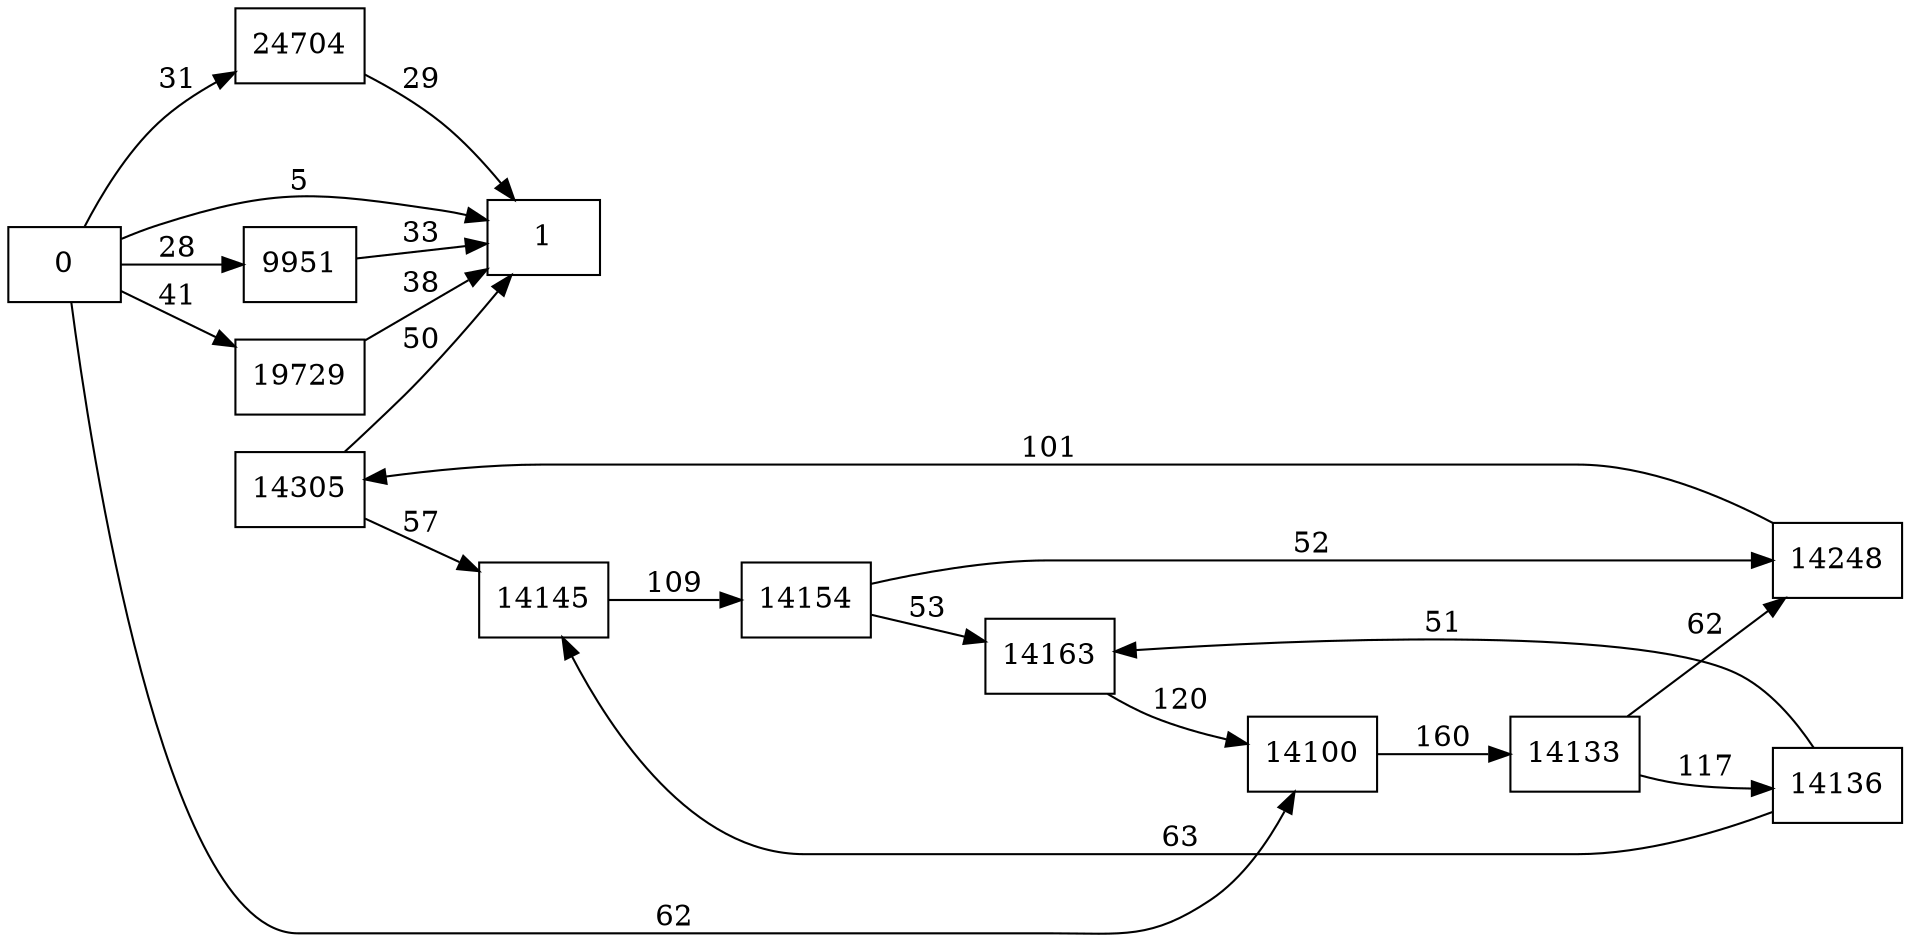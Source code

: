 digraph {
	graph [rankdir=LR]
	node [shape=rectangle]
	9951 -> 1 [label=33]
	14100 -> 14133 [label=160]
	14133 -> 14136 [label=117]
	14133 -> 14248 [label=62]
	14136 -> 14145 [label=63]
	14136 -> 14163 [label=51]
	14145 -> 14154 [label=109]
	14154 -> 14163 [label=53]
	14154 -> 14248 [label=52]
	14163 -> 14100 [label=120]
	14248 -> 14305 [label=101]
	14305 -> 14145 [label=57]
	14305 -> 1 [label=50]
	19729 -> 1 [label=38]
	24704 -> 1 [label=29]
	0 -> 1 [label=5]
	0 -> 9951 [label=28]
	0 -> 14100 [label=62]
	0 -> 19729 [label=41]
	0 -> 24704 [label=31]
}
